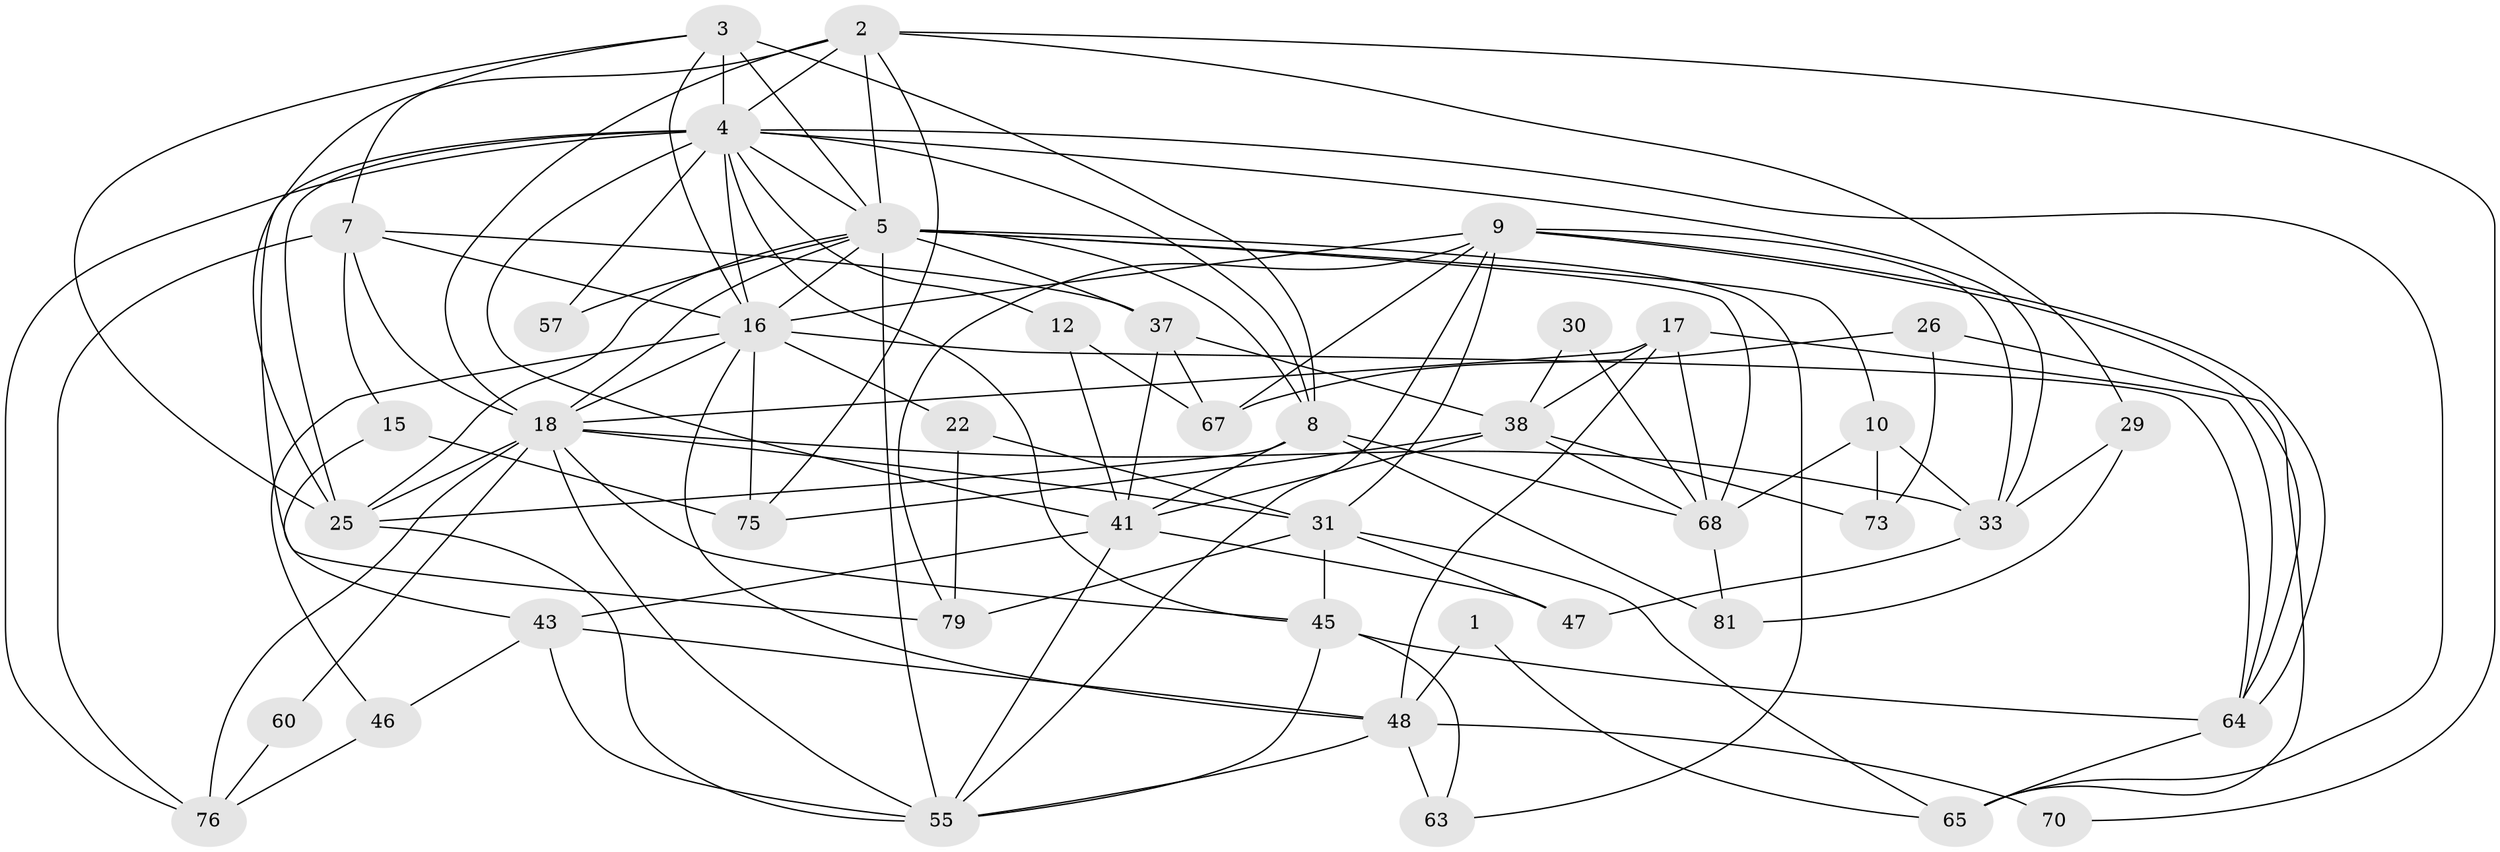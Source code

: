 // original degree distribution, {2: 0.10344827586206896, 4: 0.3448275862068966, 3: 0.22988505747126436, 5: 0.21839080459770116, 7: 0.011494252873563218, 6: 0.09195402298850575}
// Generated by graph-tools (version 1.1) at 2025/15/03/09/25 04:15:08]
// undirected, 43 vertices, 117 edges
graph export_dot {
graph [start="1"]
  node [color=gray90,style=filled];
  1;
  2 [super="+40+24"];
  3 [super="+36+51"];
  4 [super="+6"];
  5 [super="+34+56+19"];
  7 [super="+32+50"];
  8 [super="+11"];
  9 [super="+14+28"];
  10 [super="+13"];
  12 [super="+23"];
  15;
  16 [super="+21+85"];
  17 [super="+35"];
  18 [super="+52+27+66+39"];
  22;
  25 [super="+78"];
  26;
  29;
  30;
  31 [super="+58"];
  33;
  37;
  38 [super="+83+72+42"];
  41 [super="+53"];
  43 [super="+87"];
  45 [super="+59"];
  46;
  47;
  48 [super="+49+54"];
  55 [super="+62"];
  57;
  60;
  63 [super="+77"];
  64 [super="+71"];
  65;
  67;
  68 [super="+80"];
  70;
  73;
  75;
  76;
  79;
  81;
  1 -- 65;
  1 -- 48;
  2 -- 75;
  2 -- 18 [weight=2];
  2 -- 29;
  2 -- 70;
  2 -- 4;
  2 -- 5;
  2 -- 25;
  3 -- 16;
  3 -- 25;
  3 -- 7;
  3 -- 4 [weight=2];
  3 -- 5 [weight=2];
  3 -- 8;
  4 -- 65;
  4 -- 79;
  4 -- 33;
  4 -- 12;
  4 -- 76;
  4 -- 16;
  4 -- 25 [weight=2];
  4 -- 57;
  4 -- 41;
  4 -- 45;
  4 -- 8;
  4 -- 5;
  5 -- 55;
  5 -- 8;
  5 -- 57;
  5 -- 63;
  5 -- 18 [weight=2];
  5 -- 16;
  5 -- 68;
  5 -- 37;
  5 -- 10;
  5 -- 25;
  7 -- 76;
  7 -- 37;
  7 -- 15;
  7 -- 18 [weight=2];
  7 -- 16;
  8 -- 41;
  8 -- 81;
  8 -- 68;
  8 -- 25;
  9 -- 64;
  9 -- 64;
  9 -- 16;
  9 -- 79;
  9 -- 55;
  9 -- 67;
  9 -- 31;
  9 -- 33;
  10 -- 73;
  10 -- 68 [weight=2];
  10 -- 33;
  12 -- 67;
  12 -- 41;
  15 -- 75;
  15 -- 43;
  16 -- 75;
  16 -- 46;
  16 -- 22;
  16 -- 48;
  16 -- 18;
  16 -- 64;
  17 -- 64;
  17 -- 38 [weight=2];
  17 -- 18;
  17 -- 68;
  17 -- 48;
  18 -- 25;
  18 -- 60;
  18 -- 31;
  18 -- 33;
  18 -- 76;
  18 -- 55;
  18 -- 45;
  22 -- 79;
  22 -- 31;
  25 -- 55;
  26 -- 67;
  26 -- 65;
  26 -- 73;
  29 -- 33;
  29 -- 81;
  30 -- 68;
  30 -- 38;
  31 -- 47;
  31 -- 65;
  31 -- 79;
  31 -- 45;
  33 -- 47;
  37 -- 67;
  37 -- 38 [weight=2];
  37 -- 41;
  38 -- 75 [weight=2];
  38 -- 68;
  38 -- 73;
  38 -- 41;
  41 -- 43;
  41 -- 55;
  41 -- 47;
  43 -- 48;
  43 -- 46;
  43 -- 55;
  45 -- 63;
  45 -- 64;
  45 -- 55;
  46 -- 76;
  48 -- 63 [weight=2];
  48 -- 70 [weight=2];
  48 -- 55;
  60 -- 76;
  64 -- 65;
  68 -- 81;
}

